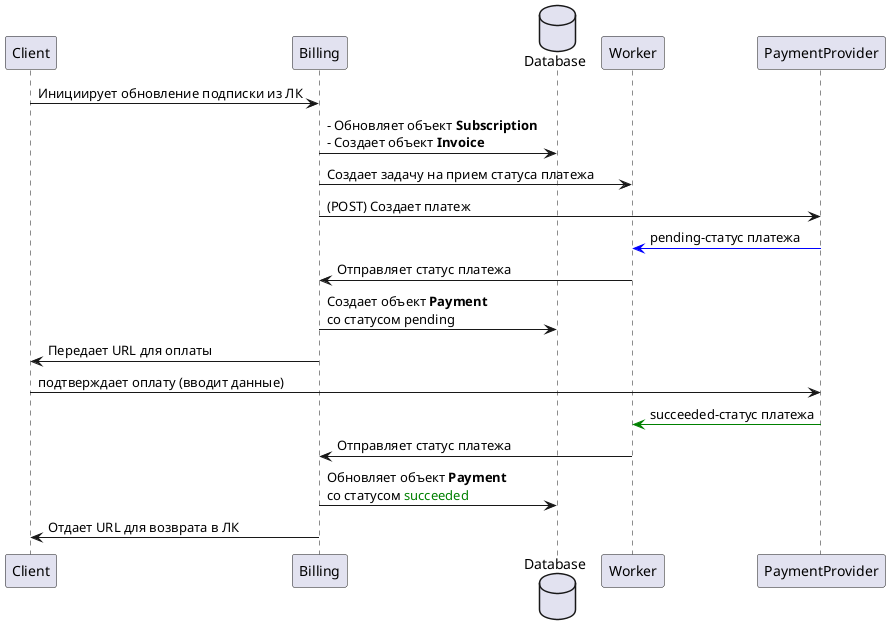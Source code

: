 @startuml
participant Client          as user
participant Billing         as service
database    Database        as db 
participant Worker          as worker
participant PaymentProvider as pp


user -> service: Инициирует обновление подписки из ЛК
service -> db: - Обновляет объект **Subscription** \n- Создает объект **Invoice**
service -> worker: Создает задачу на прием статуса платежа
service -> pp: (POST) Создает платеж
pp -[#blue]> worker: pending-статус платежа
worker -> service: Отправляет статус платежа
service -> db: Создает объект **Payment** \nсо статусом pending
service -> user: Передает URL для оплаты
user -> pp: подтверждает оплату (вводит данные)
pp -[#green]> worker: succeeded-статус платежа
worker -> service: Отправляет статус платежа
service -> db: Обновляет объект **Payment** \nсо статусом <font color=green>succeeded</font>
service -> user: Отдает URL для возврата в ЛК
@enduml
